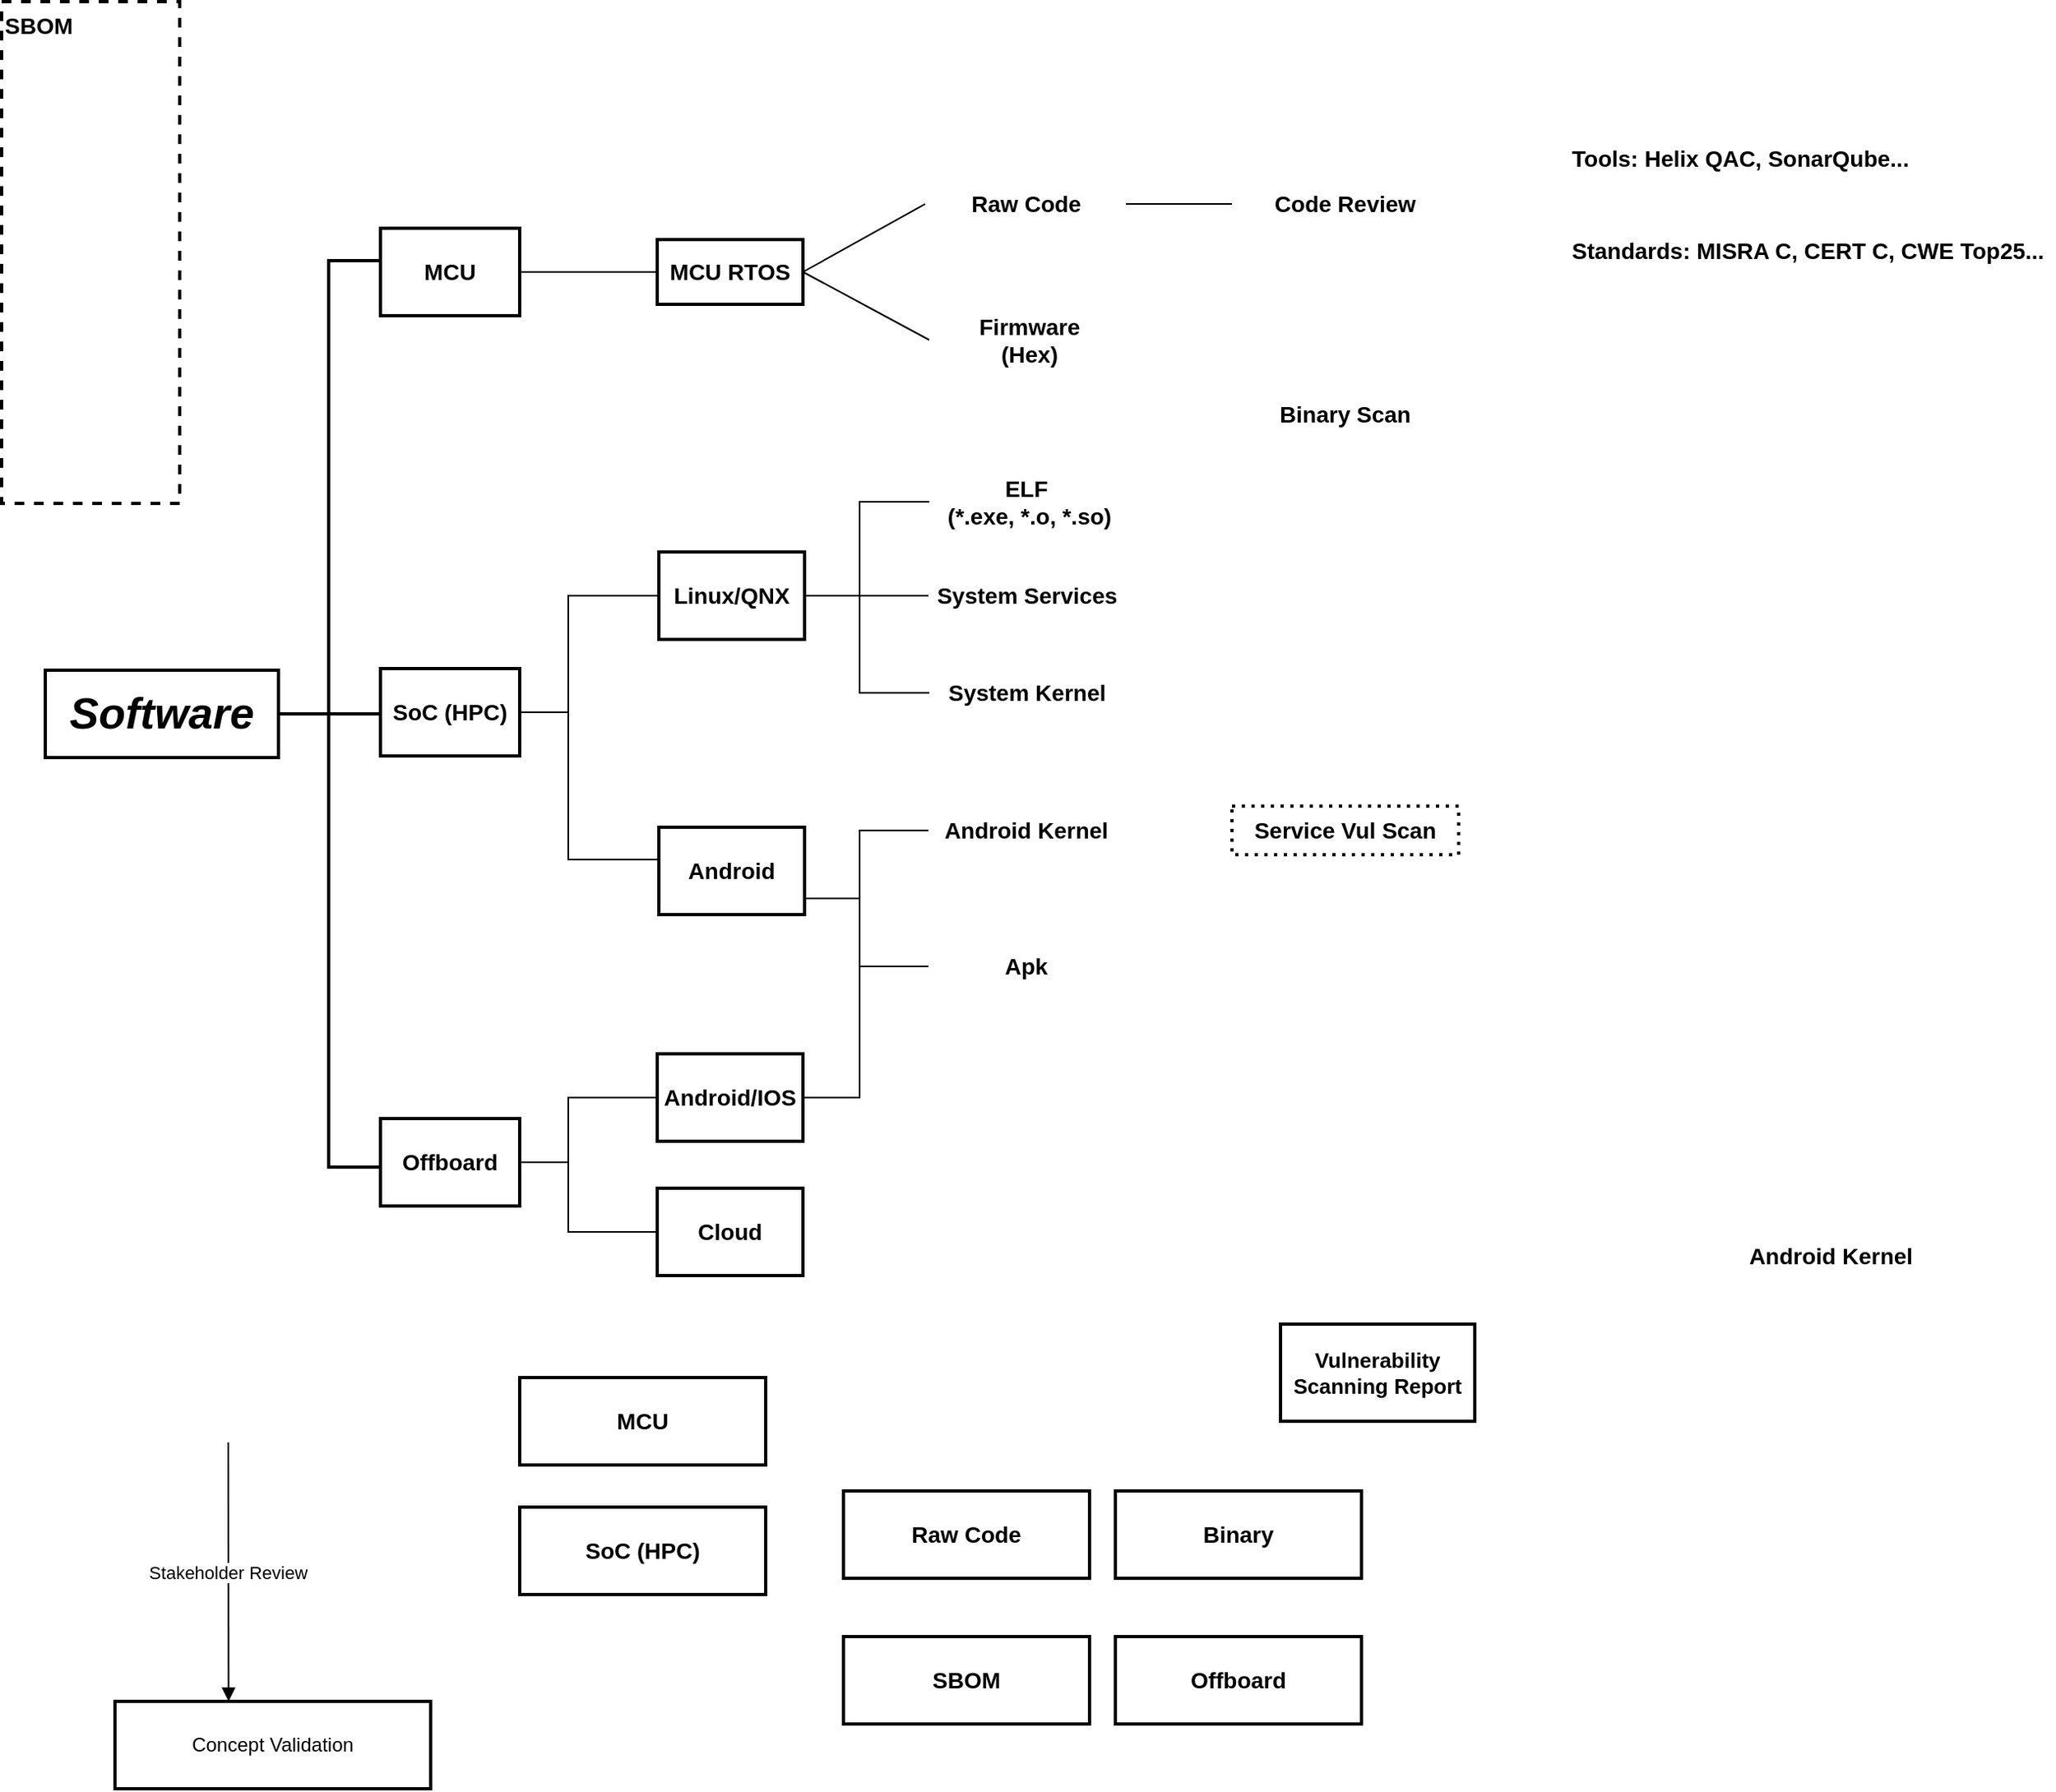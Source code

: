 <mxfile version="28.1.0">
  <diagram id="Qag0GJBYdByks3d9hgRD" name="第 1 页">
    <mxGraphModel dx="1015" dy="947" grid="1" gridSize="10" guides="1" tooltips="1" connect="1" arrows="0" fold="1" page="1" pageScale="1" pageWidth="1169" pageHeight="827" math="0" shadow="0">
      <root>
        <mxCell id="0" />
        <mxCell id="1" parent="0" />
        <mxCell id="2" value="Software" style="whiteSpace=wrap;strokeWidth=2;fontSize=27;fontStyle=3" parent="1" vertex="1">
          <mxGeometry x="77" y="473" width="144" height="54" as="geometry" />
        </mxCell>
        <mxCell id="14" value="Concept Validation" style="whiteSpace=wrap;strokeWidth=2;" parent="1" vertex="1">
          <mxGeometry x="120" y="1110" width="195" height="54" as="geometry" />
        </mxCell>
        <mxCell id="28" value="Stakeholder Review" style="curved=1;startArrow=none;endArrow=block;entryX=0.36;entryY=0;" parent="1" target="14" edge="1">
          <mxGeometry relative="1" as="geometry">
            <Array as="points" />
            <mxPoint x="190" y="950" as="sourcePoint" />
          </mxGeometry>
        </mxCell>
        <mxCell id="2rpSitwcuH7qXaecnPnE-29" value="" style="strokeWidth=2;html=1;shape=mxgraph.flowchart.annotation_2;align=left;labelPosition=right;pointerEvents=1;" parent="1" vertex="1">
          <mxGeometry x="220" y="220" width="64" height="560" as="geometry" />
        </mxCell>
        <mxCell id="2rpSitwcuH7qXaecnPnE-34" value="MCU" style="whiteSpace=wrap;strokeWidth=2;fontSize=14;fontStyle=1" parent="1" vertex="1">
          <mxGeometry x="284" y="200" width="86" height="54" as="geometry" />
        </mxCell>
        <mxCell id="2rpSitwcuH7qXaecnPnE-39" value="" style="edgeStyle=orthogonalEdgeStyle;rounded=0;orthogonalLoop=1;jettySize=auto;html=1;entryX=0;entryY=0.5;entryDx=0;entryDy=0;endArrow=none;endFill=0;" parent="1" source="2rpSitwcuH7qXaecnPnE-35" target="zLF7GcC5yLLB5WkDSr8T-58" edge="1">
          <mxGeometry relative="1" as="geometry">
            <mxPoint x="440" y="731" as="targetPoint" />
            <Array as="points">
              <mxPoint x="400" y="777" />
              <mxPoint x="400" y="737" />
            </Array>
          </mxGeometry>
        </mxCell>
        <mxCell id="2rpSitwcuH7qXaecnPnE-35" value="Offboard" style="whiteSpace=wrap;strokeWidth=2;fontSize=14;fontStyle=1" parent="1" vertex="1">
          <mxGeometry x="284" y="750" width="86" height="54" as="geometry" />
        </mxCell>
        <mxCell id="2rpSitwcuH7qXaecnPnE-40" value="SoC (HPC)" style="whiteSpace=wrap;strokeWidth=2;fontSize=14;fontStyle=1" parent="1" vertex="1">
          <mxGeometry x="284" y="472" width="86" height="54" as="geometry" />
        </mxCell>
        <mxCell id="2rpSitwcuH7qXaecnPnE-44" value="Vulnerability Scanning Report" style="whiteSpace=wrap;html=1;fontSize=13;strokeWidth=2;fontStyle=1;" parent="1" vertex="1">
          <mxGeometry x="840" y="877" width="120" height="60" as="geometry" />
        </mxCell>
        <mxCell id="zLF7GcC5yLLB5WkDSr8T-28" value="MCU" style="whiteSpace=wrap;strokeWidth=2;fontSize=14;fontStyle=1" parent="1" vertex="1">
          <mxGeometry x="370" y="910" width="152" height="54" as="geometry" />
        </mxCell>
        <mxCell id="zLF7GcC5yLLB5WkDSr8T-29" value="SoC (HPC)" style="whiteSpace=wrap;strokeWidth=2;fontSize=14;fontStyle=1" parent="1" vertex="1">
          <mxGeometry x="370" y="990" width="152" height="54" as="geometry" />
        </mxCell>
        <mxCell id="zLF7GcC5yLLB5WkDSr8T-30" value="Offboard" style="whiteSpace=wrap;strokeWidth=2;fontSize=14;fontStyle=1" parent="1" vertex="1">
          <mxGeometry x="738" y="1070" width="152" height="54" as="geometry" />
        </mxCell>
        <mxCell id="zLF7GcC5yLLB5WkDSr8T-31" value="Binary" style="whiteSpace=wrap;strokeWidth=2;fontSize=14;fontStyle=1" parent="1" vertex="1">
          <mxGeometry x="738" y="980" width="152" height="54" as="geometry" />
        </mxCell>
        <mxCell id="zLF7GcC5yLLB5WkDSr8T-32" value="SBOM" style="whiteSpace=wrap;strokeWidth=2;fontSize=14;fontStyle=1" parent="1" vertex="1">
          <mxGeometry x="570" y="1070" width="152" height="54" as="geometry" />
        </mxCell>
        <mxCell id="zLF7GcC5yLLB5WkDSr8T-33" value="Raw Code" style="whiteSpace=wrap;strokeWidth=2;fontSize=14;fontStyle=1" parent="1" vertex="1">
          <mxGeometry x="570" y="980" width="152" height="54" as="geometry" />
        </mxCell>
        <mxCell id="zLF7GcC5yLLB5WkDSr8T-34" value="SBOM" style="whiteSpace=wrap;strokeWidth=2;fontSize=14;fontStyle=1;fillColor=none;dashed=1;verticalAlign=top;align=left;" parent="1" vertex="1">
          <mxGeometry x="50" y="60" width="110" height="310" as="geometry" />
        </mxCell>
        <mxCell id="zLF7GcC5yLLB5WkDSr8T-36" value="Linux/QNX" style="whiteSpace=wrap;strokeWidth=2;fontSize=14;fontStyle=1" parent="1" vertex="1">
          <mxGeometry x="456" y="400" width="90" height="54" as="geometry" />
        </mxCell>
        <mxCell id="zLF7GcC5yLLB5WkDSr8T-37" value="Android" style="whiteSpace=wrap;strokeWidth=2;fontSize=14;fontStyle=1" parent="1" vertex="1">
          <mxGeometry x="456" y="570" width="90" height="54" as="geometry" />
        </mxCell>
        <mxCell id="zLF7GcC5yLLB5WkDSr8T-38" value="MCU RTOS" style="whiteSpace=wrap;strokeWidth=2;fontSize=14;fontStyle=1" parent="1" vertex="1">
          <mxGeometry x="455" y="207" width="90" height="40" as="geometry" />
        </mxCell>
        <mxCell id="zLF7GcC5yLLB5WkDSr8T-42" value="" style="ellipse;whiteSpace=wrap;html=1;align=center;aspect=fixed;fillColor=none;strokeColor=none;resizable=0;perimeter=centerPerimeter;rotatable=0;allowArrows=0;points=[];outlineConnect=1;" parent="1" vertex="1">
          <mxGeometry x="586" y="514" width="10" height="10" as="geometry" />
        </mxCell>
        <mxCell id="zLF7GcC5yLLB5WkDSr8T-44" value="ELF &#xa;(*.exe, *.o, *.so)" style="whiteSpace=wrap;strokeWidth=2;fontSize=14;fontStyle=1;strokeColor=none;points=[[0,0,0,0,0],[0,0.5,0,0,0],[0,1,0,0,0],[0.25,0,0,0,0],[0.25,1,0,0,0],[0.5,0,0,0,0],[0.5,1,0,0,0],[0.75,0,0,0,0],[0.75,1,0,0,0],[1,0,0,0,0],[1,0.5,0,0,0],[1,1,0,0,0]];" parent="1" vertex="1">
          <mxGeometry x="623" y="354" width="124" height="30" as="geometry" />
        </mxCell>
        <mxCell id="zLF7GcC5yLLB5WkDSr8T-48" value="Android Kernel" style="whiteSpace=wrap;strokeWidth=2;fontSize=14;fontStyle=1;strokeColor=none;points=[[0,0,0,0,0],[0,0.5,0,0,0],[0,1,0,0,0],[0.25,0,0,0,0],[0.25,1,0,0,0],[0.5,0,0,0,0],[0.5,1,0,0,0],[0.75,0,0,0,0],[0.75,1,0,0,0],[1,0,0,0,0],[1,0.5,0,0,0],[1,1,0,0,0]];" parent="1" vertex="1">
          <mxGeometry x="1120" y="820" width="120" height="30" as="geometry" />
        </mxCell>
        <mxCell id="zLF7GcC5yLLB5WkDSr8T-50" value="" style="endArrow=none;html=1;rounded=0;exitX=1;exitY=0.5;exitDx=0;exitDy=0;entryX=0;entryY=0.5;entryDx=0;entryDy=0;endFill=0;edgeStyle=orthogonalEdgeStyle;" parent="1" source="zLF7GcC5yLLB5WkDSr8T-36" target="zLF7GcC5yLLB5WkDSr8T-44" edge="1">
          <mxGeometry width="50" height="50" relative="1" as="geometry">
            <mxPoint x="650" y="500" as="sourcePoint" />
            <mxPoint x="700" y="450" as="targetPoint" />
            <Array as="points">
              <mxPoint x="580" y="427" />
              <mxPoint x="580" y="369" />
            </Array>
          </mxGeometry>
        </mxCell>
        <mxCell id="zLF7GcC5yLLB5WkDSr8T-51" value="System Services" style="whiteSpace=wrap;strokeWidth=2;fontSize=14;fontStyle=1;strokeColor=none;points=[[0,0,0,0,0],[0,0.5,0,0,0],[0,1,0,0,0],[0.25,0,0,0,0],[0.25,1,0,0,0],[0.5,0,0,0,0],[0.5,1,0,0,0],[0.75,0,0,0,0],[0.75,1,0,0,0],[1,0,0,0,0],[1,0.5,0,0,0],[1,1,0,0,0]];" parent="1" vertex="1">
          <mxGeometry x="622.5" y="412" width="121" height="30" as="geometry" />
        </mxCell>
        <mxCell id="zLF7GcC5yLLB5WkDSr8T-52" value="" style="endArrow=none;html=1;rounded=0;exitX=1;exitY=0.5;exitDx=0;exitDy=0;entryX=0;entryY=0.5;entryDx=0;entryDy=0;entryPerimeter=0;endFill=0;" parent="1" source="zLF7GcC5yLLB5WkDSr8T-36" target="zLF7GcC5yLLB5WkDSr8T-51" edge="1">
          <mxGeometry width="50" height="50" relative="1" as="geometry">
            <mxPoint x="590" y="520" as="sourcePoint" />
            <mxPoint x="690" y="450" as="targetPoint" />
          </mxGeometry>
        </mxCell>
        <mxCell id="zLF7GcC5yLLB5WkDSr8T-53" value="System Kernel" style="whiteSpace=wrap;strokeWidth=2;fontSize=14;fontStyle=1;strokeColor=none;points=[[0,0,0,0,0],[0,0.5,0,0,0],[0,1,0,0,0],[0.25,0,0,0,0],[0.25,1,0,0,0],[0.5,0,0,0,0],[0.5,1,0,0,0],[0.75,0,0,0,0],[0.75,1,0,0,0],[1,0,0,0,0],[1,0.5,0,0,0],[1,1,0,0,0]];" parent="1" vertex="1">
          <mxGeometry x="623" y="472" width="121" height="30" as="geometry" />
        </mxCell>
        <mxCell id="zLF7GcC5yLLB5WkDSr8T-54" value="" style="endArrow=none;html=1;rounded=0;exitX=1;exitY=0.5;exitDx=0;exitDy=0;entryX=0;entryY=0.5;entryDx=0;entryDy=0;entryPerimeter=0;endFill=0;edgeStyle=orthogonalEdgeStyle;" parent="1" source="zLF7GcC5yLLB5WkDSr8T-36" target="zLF7GcC5yLLB5WkDSr8T-53" edge="1">
          <mxGeometry width="50" height="50" relative="1" as="geometry">
            <mxPoint x="590" y="490" as="sourcePoint" />
            <mxPoint x="690" y="490" as="targetPoint" />
            <Array as="points">
              <mxPoint x="580" y="427" />
              <mxPoint x="580" y="487" />
            </Array>
          </mxGeometry>
        </mxCell>
        <mxCell id="zLF7GcC5yLLB5WkDSr8T-55" value="" style="curved=1;endArrow=none;html=1;rounded=0;exitX=1;exitY=0.5;exitDx=0;exitDy=0;entryX=0;entryY=0.5;entryDx=0;entryDy=0;endFill=0;" parent="1" source="2rpSitwcuH7qXaecnPnE-34" target="zLF7GcC5yLLB5WkDSr8T-38" edge="1">
          <mxGeometry width="50" height="50" relative="1" as="geometry">
            <mxPoint x="400" y="320" as="sourcePoint" />
            <mxPoint x="486" y="260" as="targetPoint" />
            <Array as="points" />
          </mxGeometry>
        </mxCell>
        <mxCell id="zLF7GcC5yLLB5WkDSr8T-56" value="" style="endArrow=none;html=1;rounded=0;exitX=1;exitY=0.5;exitDx=0;exitDy=0;entryX=0;entryY=0.5;entryDx=0;entryDy=0;endFill=0;entryPerimeter=0;" parent="1" source="zLF7GcC5yLLB5WkDSr8T-38" target="zLF7GcC5yLLB5WkDSr8T-72" edge="1">
          <mxGeometry width="50" height="50" relative="1" as="geometry">
            <mxPoint x="570" y="340" as="sourcePoint" />
            <mxPoint x="638" y="227" as="targetPoint" />
          </mxGeometry>
        </mxCell>
        <mxCell id="zLF7GcC5yLLB5WkDSr8T-57" value="Apk" style="whiteSpace=wrap;strokeWidth=2;fontSize=14;fontStyle=1;strokeColor=none;points=[[0,0,0,0,0],[0,0.5,0,0,0],[0,1,0,0,0],[0.25,0,0,0,0],[0.25,1,0,0,0],[0.5,0,0,0,0],[0.5,1,0,0,0],[0.75,0,0,0,0],[0.75,1,0,0,0],[1,0,0,0,0],[1,0.5,0,0,0],[1,1,0,0,0]];" parent="1" vertex="1">
          <mxGeometry x="622.5" y="641" width="120" height="30" as="geometry" />
        </mxCell>
        <mxCell id="zLF7GcC5yLLB5WkDSr8T-58" value="Android/IOS" style="whiteSpace=wrap;strokeWidth=2;fontSize=14;fontStyle=1" parent="1" vertex="1">
          <mxGeometry x="455" y="710" width="90" height="54" as="geometry" />
        </mxCell>
        <mxCell id="zLF7GcC5yLLB5WkDSr8T-59" value="Cloud" style="whiteSpace=wrap;strokeWidth=2;fontSize=14;fontStyle=1" parent="1" vertex="1">
          <mxGeometry x="455" y="793" width="90" height="54" as="geometry" />
        </mxCell>
        <mxCell id="zLF7GcC5yLLB5WkDSr8T-62" value="" style="edgeStyle=orthogonalEdgeStyle;rounded=0;orthogonalLoop=1;jettySize=auto;html=1;exitX=1;exitY=0.5;exitDx=0;exitDy=0;entryX=0;entryY=0.5;entryDx=0;entryDy=0;endArrow=none;endFill=0;" parent="1" source="2rpSitwcuH7qXaecnPnE-35" target="zLF7GcC5yLLB5WkDSr8T-59" edge="1">
          <mxGeometry relative="1" as="geometry">
            <mxPoint x="400" y="810" as="sourcePoint" />
            <mxPoint x="450" y="820" as="targetPoint" />
            <Array as="points">
              <mxPoint x="400" y="777" />
              <mxPoint x="400" y="820" />
              <mxPoint x="450" y="820" />
            </Array>
          </mxGeometry>
        </mxCell>
        <mxCell id="zLF7GcC5yLLB5WkDSr8T-63" value="" style="edgeStyle=orthogonalEdgeStyle;rounded=0;orthogonalLoop=1;jettySize=auto;html=1;exitX=1;exitY=0.5;exitDx=0;exitDy=0;entryX=0;entryY=0.5;entryDx=0;entryDy=0;endArrow=none;endFill=0;" parent="1" source="2rpSitwcuH7qXaecnPnE-40" target="zLF7GcC5yLLB5WkDSr8T-36" edge="1">
          <mxGeometry relative="1" as="geometry">
            <mxPoint x="371" y="498.5" as="sourcePoint" />
            <mxPoint x="450" y="440" as="targetPoint" />
            <Array as="points">
              <mxPoint x="400" y="499" />
              <mxPoint x="400" y="427" />
            </Array>
          </mxGeometry>
        </mxCell>
        <mxCell id="zLF7GcC5yLLB5WkDSr8T-64" value="" style="edgeStyle=orthogonalEdgeStyle;rounded=0;orthogonalLoop=1;jettySize=auto;html=1;entryX=0;entryY=0.5;entryDx=0;entryDy=0;exitX=1;exitY=0.5;exitDx=0;exitDy=0;endArrow=none;endFill=0;" parent="1" source="2rpSitwcuH7qXaecnPnE-40" target="zLF7GcC5yLLB5WkDSr8T-37" edge="1">
          <mxGeometry relative="1" as="geometry">
            <mxPoint x="370" y="499" as="sourcePoint" />
            <mxPoint x="456" y="541.5" as="targetPoint" />
            <Array as="points">
              <mxPoint x="400" y="499" />
              <mxPoint x="400" y="590" />
              <mxPoint x="456" y="590" />
            </Array>
          </mxGeometry>
        </mxCell>
        <mxCell id="zLF7GcC5yLLB5WkDSr8T-65" value="Code Review" style="whiteSpace=wrap;strokeWidth=2;fontSize=14;fontStyle=1;strokeColor=none;points=[[0,0,0,0,0],[0,0.5,0,0,0],[0,1,0,0,0],[0.25,0,0,0,0],[0.25,1,0,0,0],[0.5,0,0,0,0],[0.5,1,0,0,0],[0.75,0,0,0,0],[0.75,1,0,0,0],[1,0,0,0,0],[1,0.5,0,0,0],[1,1,0,0,0]];" parent="1" vertex="1">
          <mxGeometry x="810" y="170" width="140" height="30" as="geometry" />
        </mxCell>
        <mxCell id="zLF7GcC5yLLB5WkDSr8T-67" value="Service Vul Scan" style="whiteSpace=wrap;strokeWidth=2;fontSize=14;fontStyle=1;strokeColor=default;points=[[0,0,0,0,0],[0,0.5,0,0,0],[0,1,0,0,0],[0.25,0,0,0,0],[0.25,1,0,0,0],[0.5,0,0,0,0],[0.5,1,0,0,0],[0.75,0,0,0,0],[0.75,1,0,0,0],[1,0,0,0,0],[1,0.5,0,0,0],[1,1,0,0,0]];dashed=1;dashPattern=1 2;" parent="1" vertex="1">
          <mxGeometry x="810" y="557" width="140" height="30" as="geometry" />
        </mxCell>
        <mxCell id="zLF7GcC5yLLB5WkDSr8T-68" value="" style="edgeStyle=orthogonalEdgeStyle;rounded=0;orthogonalLoop=1;jettySize=auto;html=1;entryX=0;entryY=0.5;entryDx=0;entryDy=0;endArrow=none;endFill=0;exitX=1;exitY=0.5;exitDx=0;exitDy=0;entryPerimeter=0;" parent="1" source="zLF7GcC5yLLB5WkDSr8T-37" target="zLF7GcC5yLLB5WkDSr8T-70" edge="1">
          <mxGeometry relative="1" as="geometry">
            <mxPoint x="553" y="590" as="sourcePoint" />
            <mxPoint x="638" y="550" as="targetPoint" />
            <Array as="points">
              <mxPoint x="580" y="614" />
              <mxPoint x="580" y="572" />
            </Array>
          </mxGeometry>
        </mxCell>
        <mxCell id="zLF7GcC5yLLB5WkDSr8T-69" value="" style="edgeStyle=orthogonalEdgeStyle;rounded=0;orthogonalLoop=1;jettySize=auto;html=1;exitX=1;exitY=0.5;exitDx=0;exitDy=0;entryX=0;entryY=0.5;entryDx=0;entryDy=0;endArrow=none;endFill=0;entryPerimeter=0;" parent="1" source="zLF7GcC5yLLB5WkDSr8T-37" target="zLF7GcC5yLLB5WkDSr8T-57" edge="1">
          <mxGeometry relative="1" as="geometry">
            <mxPoint x="553" y="590" as="sourcePoint" />
            <mxPoint x="638" y="633" as="targetPoint" />
            <Array as="points">
              <mxPoint x="580" y="614" />
              <mxPoint x="580" y="656" />
            </Array>
          </mxGeometry>
        </mxCell>
        <mxCell id="zLF7GcC5yLLB5WkDSr8T-70" value="Android Kernel" style="whiteSpace=wrap;strokeWidth=2;fontSize=14;fontStyle=1;strokeColor=none;points=[[0,0,0,0,0],[0,0.5,0,0,0],[0,1,0,0,0],[0.25,0,0,0,0],[0.25,1,0,0,0],[0.5,0,0,0,0],[0.5,1,0,0,0],[0.75,0,0,0,0],[0.75,1,0,0,0],[1,0,0,0,0],[1,0.5,0,0,0],[1,1,0,0,0]];" parent="1" vertex="1">
          <mxGeometry x="622.5" y="557" width="120" height="30" as="geometry" />
        </mxCell>
        <mxCell id="zLF7GcC5yLLB5WkDSr8T-71" value="" style="edgeStyle=orthogonalEdgeStyle;rounded=0;orthogonalLoop=1;jettySize=auto;html=1;exitX=1;exitY=0.5;exitDx=0;exitDy=0;endArrow=none;endFill=0;entryX=0;entryY=0.5;entryDx=0;entryDy=0;entryPerimeter=0;" parent="1" source="zLF7GcC5yLLB5WkDSr8T-58" target="zLF7GcC5yLLB5WkDSr8T-57" edge="1">
          <mxGeometry relative="1" as="geometry">
            <mxPoint x="620" y="720" as="sourcePoint" />
            <mxPoint x="620" y="660" as="targetPoint" />
            <Array as="points">
              <mxPoint x="580" y="737" />
              <mxPoint x="580" y="656" />
            </Array>
          </mxGeometry>
        </mxCell>
        <mxCell id="zLF7GcC5yLLB5WkDSr8T-72" value="Firmware&#xa;(Hex)" style="whiteSpace=wrap;strokeWidth=2;fontSize=14;fontStyle=1;strokeColor=none;points=[[0,0,0,0,0],[0,0.5,0,0,0],[0,1,0,0,0],[0.25,0,0,0,0],[0.25,1,0,0,0],[0.5,0,0,0,0],[0.5,1,0,0,0],[0.75,0,0,0,0],[0.75,1,0,0,0],[1,0,0,0,0],[1,0.5,0,0,0],[1,1,0,0,0]];" parent="1" vertex="1">
          <mxGeometry x="623" y="254" width="124" height="30" as="geometry" />
        </mxCell>
        <mxCell id="zLF7GcC5yLLB5WkDSr8T-73" value="Tools: Helix QAC, SonarQube..." style="whiteSpace=wrap;strokeWidth=2;fontSize=14;fontStyle=1;strokeColor=none;points=[[0,0,0,0,0],[0,0.5,0,0,0],[0,1,0,0,0],[0.25,0,0,0,0],[0.25,1,0,0,0],[0.5,0,0,0,0],[0.5,1,0,0,0],[0.75,0,0,0,0],[0.75,1,0,0,0],[1,0,0,0,0],[1,0.5,0,0,0],[1,1,0,0,0]];align=left;" parent="1" vertex="1">
          <mxGeometry x="1018" y="141.5" width="240" height="30" as="geometry" />
        </mxCell>
        <mxCell id="zLF7GcC5yLLB5WkDSr8T-74" value="Standards: MISRA C, CERT C, CWE Top25..." style="whiteSpace=wrap;strokeWidth=2;fontSize=14;fontStyle=1;strokeColor=none;points=[[0,0,0,0,0],[0,0.5,0,0,0],[0,1,0,0,0],[0.25,0,0,0,0],[0.25,1,0,0,0],[0.5,0,0,0,0],[0.5,1,0,0,0],[0.75,0,0,0,0],[0.75,1,0,0,0],[1,0,0,0,0],[1,0.5,0,0,0],[1,1,0,0,0]];align=left;" parent="1" vertex="1">
          <mxGeometry x="1018" y="198.5" width="300" height="30" as="geometry" />
        </mxCell>
        <mxCell id="PIRXfs8mlD8giTvvL0p3-28" value="Binary Scan" style="whiteSpace=wrap;strokeWidth=2;fontSize=14;fontStyle=1;strokeColor=none;points=[[0,0,0,0,0],[0,0.5,0,0,0],[0,1,0,0,0],[0.25,0,0,0,0],[0.25,1,0,0,0],[0.5,0,0,0,0],[0.5,1,0,0,0],[0.75,0,0,0,0],[0.75,1,0,0,0],[1,0,0,0,0],[1,0.5,0,0,0],[1,1,0,0,0]];" vertex="1" parent="1">
          <mxGeometry x="810" y="300" width="140" height="30" as="geometry" />
        </mxCell>
        <mxCell id="PIRXfs8mlD8giTvvL0p3-29" value="Raw Code" style="whiteSpace=wrap;strokeWidth=2;fontSize=14;fontStyle=1;strokeColor=none;points=[[0,0,0,0,0],[0,0.5,0,0,0],[0,1,0,0,0],[0.25,0,0,0,0],[0.25,1,0,0,0],[0.5,0,0,0,0],[0.5,1,0,0,0],[0.75,0,0,0,0],[0.75,1,0,0,0],[1,0,0,0,0],[1,0.5,0,0,0],[1,1,0,0,0]];" vertex="1" parent="1">
          <mxGeometry x="620.5" y="170" width="124" height="30" as="geometry" />
        </mxCell>
        <mxCell id="PIRXfs8mlD8giTvvL0p3-30" value="" style="endArrow=none;html=1;rounded=0;exitX=1;exitY=0.5;exitDx=0;exitDy=0;entryX=0;entryY=0.5;entryDx=0;entryDy=0;endFill=0;entryPerimeter=0;" edge="1" parent="1" source="zLF7GcC5yLLB5WkDSr8T-38" target="PIRXfs8mlD8giTvvL0p3-29">
          <mxGeometry width="50" height="50" relative="1" as="geometry">
            <mxPoint x="490" y="300" as="sourcePoint" />
            <mxPoint x="543" y="342" as="targetPoint" />
          </mxGeometry>
        </mxCell>
        <mxCell id="PIRXfs8mlD8giTvvL0p3-31" value="" style="endArrow=none;html=1;rounded=0;exitX=1;exitY=0.5;exitDx=0;exitDy=0;exitPerimeter=0;entryX=0;entryY=0.5;entryDx=0;entryDy=0;entryPerimeter=0;" edge="1" parent="1" source="PIRXfs8mlD8giTvvL0p3-29" target="zLF7GcC5yLLB5WkDSr8T-65">
          <mxGeometry width="50" height="50" relative="1" as="geometry">
            <mxPoint x="780" y="270" as="sourcePoint" />
            <mxPoint x="830" y="220" as="targetPoint" />
          </mxGeometry>
        </mxCell>
        <mxCell id="PIRXfs8mlD8giTvvL0p3-32" value="" style="endArrow=none;html=1;rounded=0;exitX=0.505;exitY=0.5;exitDx=0;exitDy=0;exitPerimeter=0;entryX=1;entryY=0.5;entryDx=0;entryDy=0;entryPerimeter=0;strokeWidth=2;" edge="1" parent="1" source="2rpSitwcuH7qXaecnPnE-29" target="2rpSitwcuH7qXaecnPnE-29">
          <mxGeometry width="50" height="50" relative="1" as="geometry">
            <mxPoint x="284" y="577" as="sourcePoint" />
            <mxPoint x="334" y="527" as="targetPoint" />
          </mxGeometry>
        </mxCell>
      </root>
    </mxGraphModel>
  </diagram>
</mxfile>
